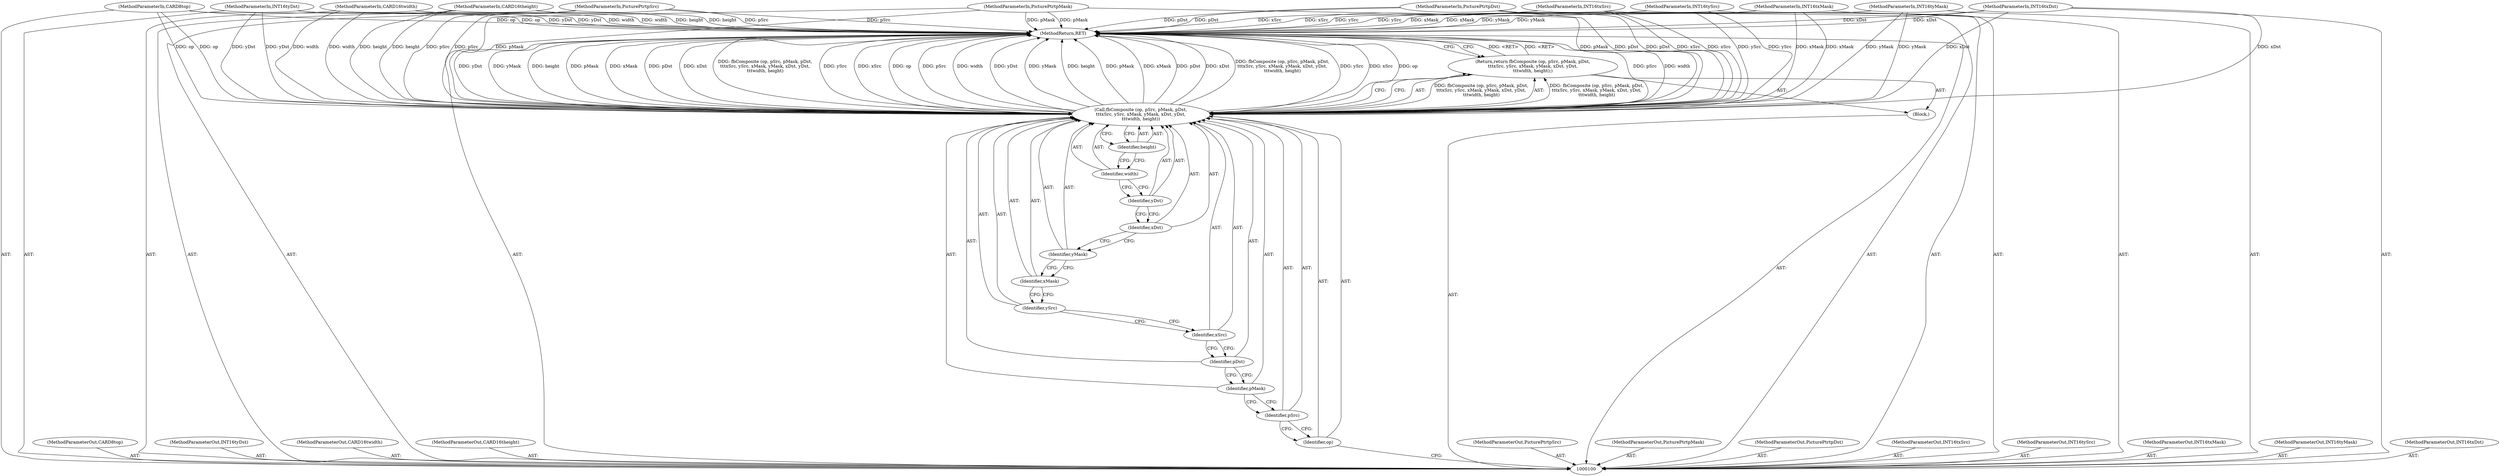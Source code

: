 digraph "0_xserver_d2f813f7db157fc83abc4b3726821c36ee7e40b1" {
"1000128" [label="(MethodReturn,RET)"];
"1000101" [label="(MethodParameterIn,CARD8\top)"];
"1000151" [label="(MethodParameterOut,CARD8\top)"];
"1000110" [label="(MethodParameterIn,INT16\tyDst)"];
"1000160" [label="(MethodParameterOut,INT16\tyDst)"];
"1000111" [label="(MethodParameterIn,CARD16\twidth)"];
"1000161" [label="(MethodParameterOut,CARD16\twidth)"];
"1000112" [label="(MethodParameterIn,CARD16\theight)"];
"1000162" [label="(MethodParameterOut,CARD16\theight)"];
"1000113" [label="(Block,)"];
"1000115" [label="(Call,fbComposite (op, pSrc, pMask, pDst,\n\t\t\txSrc, ySrc, xMask, yMask, xDst, yDst,\n\t\t\twidth, height))"];
"1000116" [label="(Identifier,op)"];
"1000117" [label="(Identifier,pSrc)"];
"1000118" [label="(Identifier,pMask)"];
"1000114" [label="(Return,return fbComposite (op, pSrc, pMask, pDst,\n\t\t\txSrc, ySrc, xMask, yMask, xDst, yDst,\n\t\t\twidth, height);)"];
"1000119" [label="(Identifier,pDst)"];
"1000122" [label="(Identifier,xMask)"];
"1000123" [label="(Identifier,yMask)"];
"1000124" [label="(Identifier,xDst)"];
"1000120" [label="(Identifier,xSrc)"];
"1000125" [label="(Identifier,yDst)"];
"1000121" [label="(Identifier,ySrc)"];
"1000127" [label="(Identifier,height)"];
"1000126" [label="(Identifier,width)"];
"1000102" [label="(MethodParameterIn,PicturePtr\tpSrc)"];
"1000152" [label="(MethodParameterOut,PicturePtr\tpSrc)"];
"1000103" [label="(MethodParameterIn,PicturePtr\tpMask)"];
"1000153" [label="(MethodParameterOut,PicturePtr\tpMask)"];
"1000104" [label="(MethodParameterIn,PicturePtr\tpDst)"];
"1000154" [label="(MethodParameterOut,PicturePtr\tpDst)"];
"1000105" [label="(MethodParameterIn,INT16\txSrc)"];
"1000155" [label="(MethodParameterOut,INT16\txSrc)"];
"1000106" [label="(MethodParameterIn,INT16\tySrc)"];
"1000156" [label="(MethodParameterOut,INT16\tySrc)"];
"1000107" [label="(MethodParameterIn,INT16\txMask)"];
"1000157" [label="(MethodParameterOut,INT16\txMask)"];
"1000108" [label="(MethodParameterIn,INT16\tyMask)"];
"1000158" [label="(MethodParameterOut,INT16\tyMask)"];
"1000109" [label="(MethodParameterIn,INT16\txDst)"];
"1000159" [label="(MethodParameterOut,INT16\txDst)"];
"1000128" -> "1000100"  [label="AST: "];
"1000128" -> "1000114"  [label="CFG: "];
"1000115" -> "1000128"  [label="DDG: pSrc"];
"1000115" -> "1000128"  [label="DDG: width"];
"1000115" -> "1000128"  [label="DDG: yDst"];
"1000115" -> "1000128"  [label="DDG: yMask"];
"1000115" -> "1000128"  [label="DDG: height"];
"1000115" -> "1000128"  [label="DDG: pMask"];
"1000115" -> "1000128"  [label="DDG: xMask"];
"1000115" -> "1000128"  [label="DDG: pDst"];
"1000115" -> "1000128"  [label="DDG: xDst"];
"1000115" -> "1000128"  [label="DDG: fbComposite (op, pSrc, pMask, pDst,\n\t\t\txSrc, ySrc, xMask, yMask, xDst, yDst,\n\t\t\twidth, height)"];
"1000115" -> "1000128"  [label="DDG: ySrc"];
"1000115" -> "1000128"  [label="DDG: xSrc"];
"1000115" -> "1000128"  [label="DDG: op"];
"1000108" -> "1000128"  [label="DDG: yMask"];
"1000107" -> "1000128"  [label="DDG: xMask"];
"1000104" -> "1000128"  [label="DDG: pDst"];
"1000105" -> "1000128"  [label="DDG: xSrc"];
"1000103" -> "1000128"  [label="DDG: pMask"];
"1000102" -> "1000128"  [label="DDG: pSrc"];
"1000112" -> "1000128"  [label="DDG: height"];
"1000101" -> "1000128"  [label="DDG: op"];
"1000110" -> "1000128"  [label="DDG: yDst"];
"1000111" -> "1000128"  [label="DDG: width"];
"1000106" -> "1000128"  [label="DDG: ySrc"];
"1000109" -> "1000128"  [label="DDG: xDst"];
"1000114" -> "1000128"  [label="DDG: <RET>"];
"1000101" -> "1000100"  [label="AST: "];
"1000101" -> "1000128"  [label="DDG: op"];
"1000101" -> "1000115"  [label="DDG: op"];
"1000151" -> "1000100"  [label="AST: "];
"1000110" -> "1000100"  [label="AST: "];
"1000110" -> "1000128"  [label="DDG: yDst"];
"1000110" -> "1000115"  [label="DDG: yDst"];
"1000160" -> "1000100"  [label="AST: "];
"1000111" -> "1000100"  [label="AST: "];
"1000111" -> "1000128"  [label="DDG: width"];
"1000111" -> "1000115"  [label="DDG: width"];
"1000161" -> "1000100"  [label="AST: "];
"1000112" -> "1000100"  [label="AST: "];
"1000112" -> "1000128"  [label="DDG: height"];
"1000112" -> "1000115"  [label="DDG: height"];
"1000162" -> "1000100"  [label="AST: "];
"1000113" -> "1000100"  [label="AST: "];
"1000114" -> "1000113"  [label="AST: "];
"1000115" -> "1000114"  [label="AST: "];
"1000115" -> "1000127"  [label="CFG: "];
"1000116" -> "1000115"  [label="AST: "];
"1000117" -> "1000115"  [label="AST: "];
"1000118" -> "1000115"  [label="AST: "];
"1000119" -> "1000115"  [label="AST: "];
"1000120" -> "1000115"  [label="AST: "];
"1000121" -> "1000115"  [label="AST: "];
"1000122" -> "1000115"  [label="AST: "];
"1000123" -> "1000115"  [label="AST: "];
"1000124" -> "1000115"  [label="AST: "];
"1000125" -> "1000115"  [label="AST: "];
"1000126" -> "1000115"  [label="AST: "];
"1000127" -> "1000115"  [label="AST: "];
"1000114" -> "1000115"  [label="CFG: "];
"1000115" -> "1000128"  [label="DDG: pSrc"];
"1000115" -> "1000128"  [label="DDG: width"];
"1000115" -> "1000128"  [label="DDG: yDst"];
"1000115" -> "1000128"  [label="DDG: yMask"];
"1000115" -> "1000128"  [label="DDG: height"];
"1000115" -> "1000128"  [label="DDG: pMask"];
"1000115" -> "1000128"  [label="DDG: xMask"];
"1000115" -> "1000128"  [label="DDG: pDst"];
"1000115" -> "1000128"  [label="DDG: xDst"];
"1000115" -> "1000128"  [label="DDG: fbComposite (op, pSrc, pMask, pDst,\n\t\t\txSrc, ySrc, xMask, yMask, xDst, yDst,\n\t\t\twidth, height)"];
"1000115" -> "1000128"  [label="DDG: ySrc"];
"1000115" -> "1000128"  [label="DDG: xSrc"];
"1000115" -> "1000128"  [label="DDG: op"];
"1000115" -> "1000114"  [label="DDG: fbComposite (op, pSrc, pMask, pDst,\n\t\t\txSrc, ySrc, xMask, yMask, xDst, yDst,\n\t\t\twidth, height)"];
"1000101" -> "1000115"  [label="DDG: op"];
"1000102" -> "1000115"  [label="DDG: pSrc"];
"1000103" -> "1000115"  [label="DDG: pMask"];
"1000104" -> "1000115"  [label="DDG: pDst"];
"1000105" -> "1000115"  [label="DDG: xSrc"];
"1000106" -> "1000115"  [label="DDG: ySrc"];
"1000107" -> "1000115"  [label="DDG: xMask"];
"1000108" -> "1000115"  [label="DDG: yMask"];
"1000109" -> "1000115"  [label="DDG: xDst"];
"1000110" -> "1000115"  [label="DDG: yDst"];
"1000111" -> "1000115"  [label="DDG: width"];
"1000112" -> "1000115"  [label="DDG: height"];
"1000116" -> "1000115"  [label="AST: "];
"1000116" -> "1000100"  [label="CFG: "];
"1000117" -> "1000116"  [label="CFG: "];
"1000117" -> "1000115"  [label="AST: "];
"1000117" -> "1000116"  [label="CFG: "];
"1000118" -> "1000117"  [label="CFG: "];
"1000118" -> "1000115"  [label="AST: "];
"1000118" -> "1000117"  [label="CFG: "];
"1000119" -> "1000118"  [label="CFG: "];
"1000114" -> "1000113"  [label="AST: "];
"1000114" -> "1000115"  [label="CFG: "];
"1000115" -> "1000114"  [label="AST: "];
"1000128" -> "1000114"  [label="CFG: "];
"1000114" -> "1000128"  [label="DDG: <RET>"];
"1000115" -> "1000114"  [label="DDG: fbComposite (op, pSrc, pMask, pDst,\n\t\t\txSrc, ySrc, xMask, yMask, xDst, yDst,\n\t\t\twidth, height)"];
"1000119" -> "1000115"  [label="AST: "];
"1000119" -> "1000118"  [label="CFG: "];
"1000120" -> "1000119"  [label="CFG: "];
"1000122" -> "1000115"  [label="AST: "];
"1000122" -> "1000121"  [label="CFG: "];
"1000123" -> "1000122"  [label="CFG: "];
"1000123" -> "1000115"  [label="AST: "];
"1000123" -> "1000122"  [label="CFG: "];
"1000124" -> "1000123"  [label="CFG: "];
"1000124" -> "1000115"  [label="AST: "];
"1000124" -> "1000123"  [label="CFG: "];
"1000125" -> "1000124"  [label="CFG: "];
"1000120" -> "1000115"  [label="AST: "];
"1000120" -> "1000119"  [label="CFG: "];
"1000121" -> "1000120"  [label="CFG: "];
"1000125" -> "1000115"  [label="AST: "];
"1000125" -> "1000124"  [label="CFG: "];
"1000126" -> "1000125"  [label="CFG: "];
"1000121" -> "1000115"  [label="AST: "];
"1000121" -> "1000120"  [label="CFG: "];
"1000122" -> "1000121"  [label="CFG: "];
"1000127" -> "1000115"  [label="AST: "];
"1000127" -> "1000126"  [label="CFG: "];
"1000115" -> "1000127"  [label="CFG: "];
"1000126" -> "1000115"  [label="AST: "];
"1000126" -> "1000125"  [label="CFG: "];
"1000127" -> "1000126"  [label="CFG: "];
"1000102" -> "1000100"  [label="AST: "];
"1000102" -> "1000128"  [label="DDG: pSrc"];
"1000102" -> "1000115"  [label="DDG: pSrc"];
"1000152" -> "1000100"  [label="AST: "];
"1000103" -> "1000100"  [label="AST: "];
"1000103" -> "1000128"  [label="DDG: pMask"];
"1000103" -> "1000115"  [label="DDG: pMask"];
"1000153" -> "1000100"  [label="AST: "];
"1000104" -> "1000100"  [label="AST: "];
"1000104" -> "1000128"  [label="DDG: pDst"];
"1000104" -> "1000115"  [label="DDG: pDst"];
"1000154" -> "1000100"  [label="AST: "];
"1000105" -> "1000100"  [label="AST: "];
"1000105" -> "1000128"  [label="DDG: xSrc"];
"1000105" -> "1000115"  [label="DDG: xSrc"];
"1000155" -> "1000100"  [label="AST: "];
"1000106" -> "1000100"  [label="AST: "];
"1000106" -> "1000128"  [label="DDG: ySrc"];
"1000106" -> "1000115"  [label="DDG: ySrc"];
"1000156" -> "1000100"  [label="AST: "];
"1000107" -> "1000100"  [label="AST: "];
"1000107" -> "1000128"  [label="DDG: xMask"];
"1000107" -> "1000115"  [label="DDG: xMask"];
"1000157" -> "1000100"  [label="AST: "];
"1000108" -> "1000100"  [label="AST: "];
"1000108" -> "1000128"  [label="DDG: yMask"];
"1000108" -> "1000115"  [label="DDG: yMask"];
"1000158" -> "1000100"  [label="AST: "];
"1000109" -> "1000100"  [label="AST: "];
"1000109" -> "1000128"  [label="DDG: xDst"];
"1000109" -> "1000115"  [label="DDG: xDst"];
"1000159" -> "1000100"  [label="AST: "];
}
